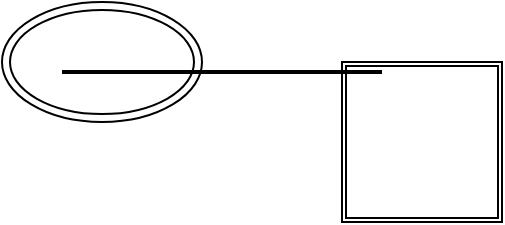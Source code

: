 <mxfile>
    <diagram id="Ra9LvoCtPsX_Rdz-nWmm" name="Page-1">
        <mxGraphModel dx="611" dy="463" grid="1" gridSize="10" guides="1" tooltips="1" connect="1" arrows="1" fold="1" page="1" pageScale="1" pageWidth="827" pageHeight="1169" math="0" shadow="0">
            <root>
                <mxCell id="0"/>
                <mxCell id="1" parent="0"/>
                <mxCell id="2" value="" style="shape=ext;double=1;whiteSpace=wrap;html=1;aspect=fixed;" vertex="1" parent="1">
                    <mxGeometry x="280" y="210" width="80" height="80" as="geometry"/>
                </mxCell>
                <mxCell id="3" value="" style="ellipse;shape=doubleEllipse;whiteSpace=wrap;html=1;" vertex="1" parent="1">
                    <mxGeometry x="110" y="180" width="100" height="60" as="geometry"/>
                </mxCell>
                <mxCell id="4" value="" style="line;strokeWidth=2;html=1;" vertex="1" parent="1">
                    <mxGeometry x="140" y="210" width="160" height="10" as="geometry"/>
                </mxCell>
            </root>
        </mxGraphModel>
    </diagram>
</mxfile>
